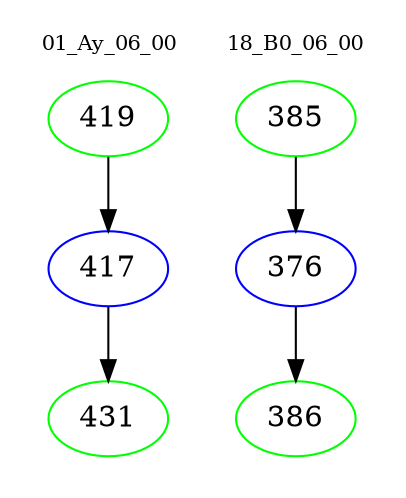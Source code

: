 digraph{
subgraph cluster_0 {
color = white
label = "01_Ay_06_00";
fontsize=10;
T0_419 [label="419", color="green"]
T0_419 -> T0_417 [color="black"]
T0_417 [label="417", color="blue"]
T0_417 -> T0_431 [color="black"]
T0_431 [label="431", color="green"]
}
subgraph cluster_1 {
color = white
label = "18_B0_06_00";
fontsize=10;
T1_385 [label="385", color="green"]
T1_385 -> T1_376 [color="black"]
T1_376 [label="376", color="blue"]
T1_376 -> T1_386 [color="black"]
T1_386 [label="386", color="green"]
}
}
